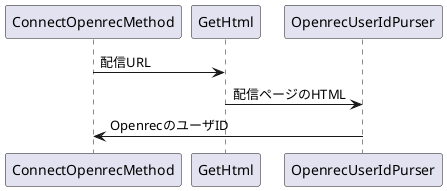 @startuml ConnectOpenrec
ConnectOpenrecMethod -> GetHtml : 配信URL
GetHtml -> OpenrecUserIdPurser : 配信ページのHTML
OpenrecUserIdPurser -> ConnectOpenrecMethod : OpenrecのユーザID
@enduml